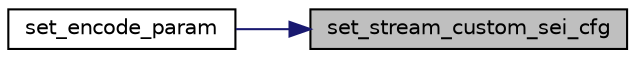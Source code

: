 digraph "set_stream_custom_sei_cfg"
{
 // INTERACTIVE_SVG=YES
 // LATEX_PDF_SIZE
  bgcolor="transparent";
  edge [fontname="Helvetica",fontsize="10",labelfontname="Helvetica",labelfontsize="10"];
  node [fontname="Helvetica",fontsize="10",shape=record];
  rankdir="RL";
  Node1 [label="set_stream_custom_sei_cfg",height=0.2,width=0.4,color="black", fillcolor="grey75", style="filled", fontcolor="black",tooltip=" "];
  Node1 -> Node2 [dir="back",color="midnightblue",fontsize="10",style="solid",fontname="Helvetica"];
  Node2 [label="set_encode_param",height=0.2,width=0.4,color="black",URL="$da/d30/stream__cfg_8c.html#a10e5be9082bc9c7d38aff57786bfe082",tooltip=" "];
}
